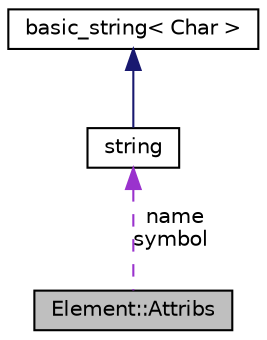 digraph "Element::Attribs"
{
 // INTERACTIVE_SVG=YES
 // LATEX_PDF_SIZE
  bgcolor="transparent";
  edge [fontname="Helvetica",fontsize="10",labelfontname="Helvetica",labelfontsize="10"];
  node [fontname="Helvetica",fontsize="10",shape=record];
  Node1 [label="Element::Attribs",height=0.2,width=0.4,color="black", fillcolor="grey75", style="filled", fontcolor="black",tooltip="The attributes of an Element object."];
  Node2 -> Node1 [dir="back",color="darkorchid3",fontsize="10",style="dashed",label=" name\nsymbol" ,fontname="Helvetica"];
  Node2 [label="string",height=0.2,width=0.4,color="black",tooltip=" "];
  Node3 -> Node2 [dir="back",color="midnightblue",fontsize="10",style="solid",fontname="Helvetica"];
  Node3 [label="basic_string\< Char \>",height=0.2,width=0.4,color="black",tooltip=" "];
}
